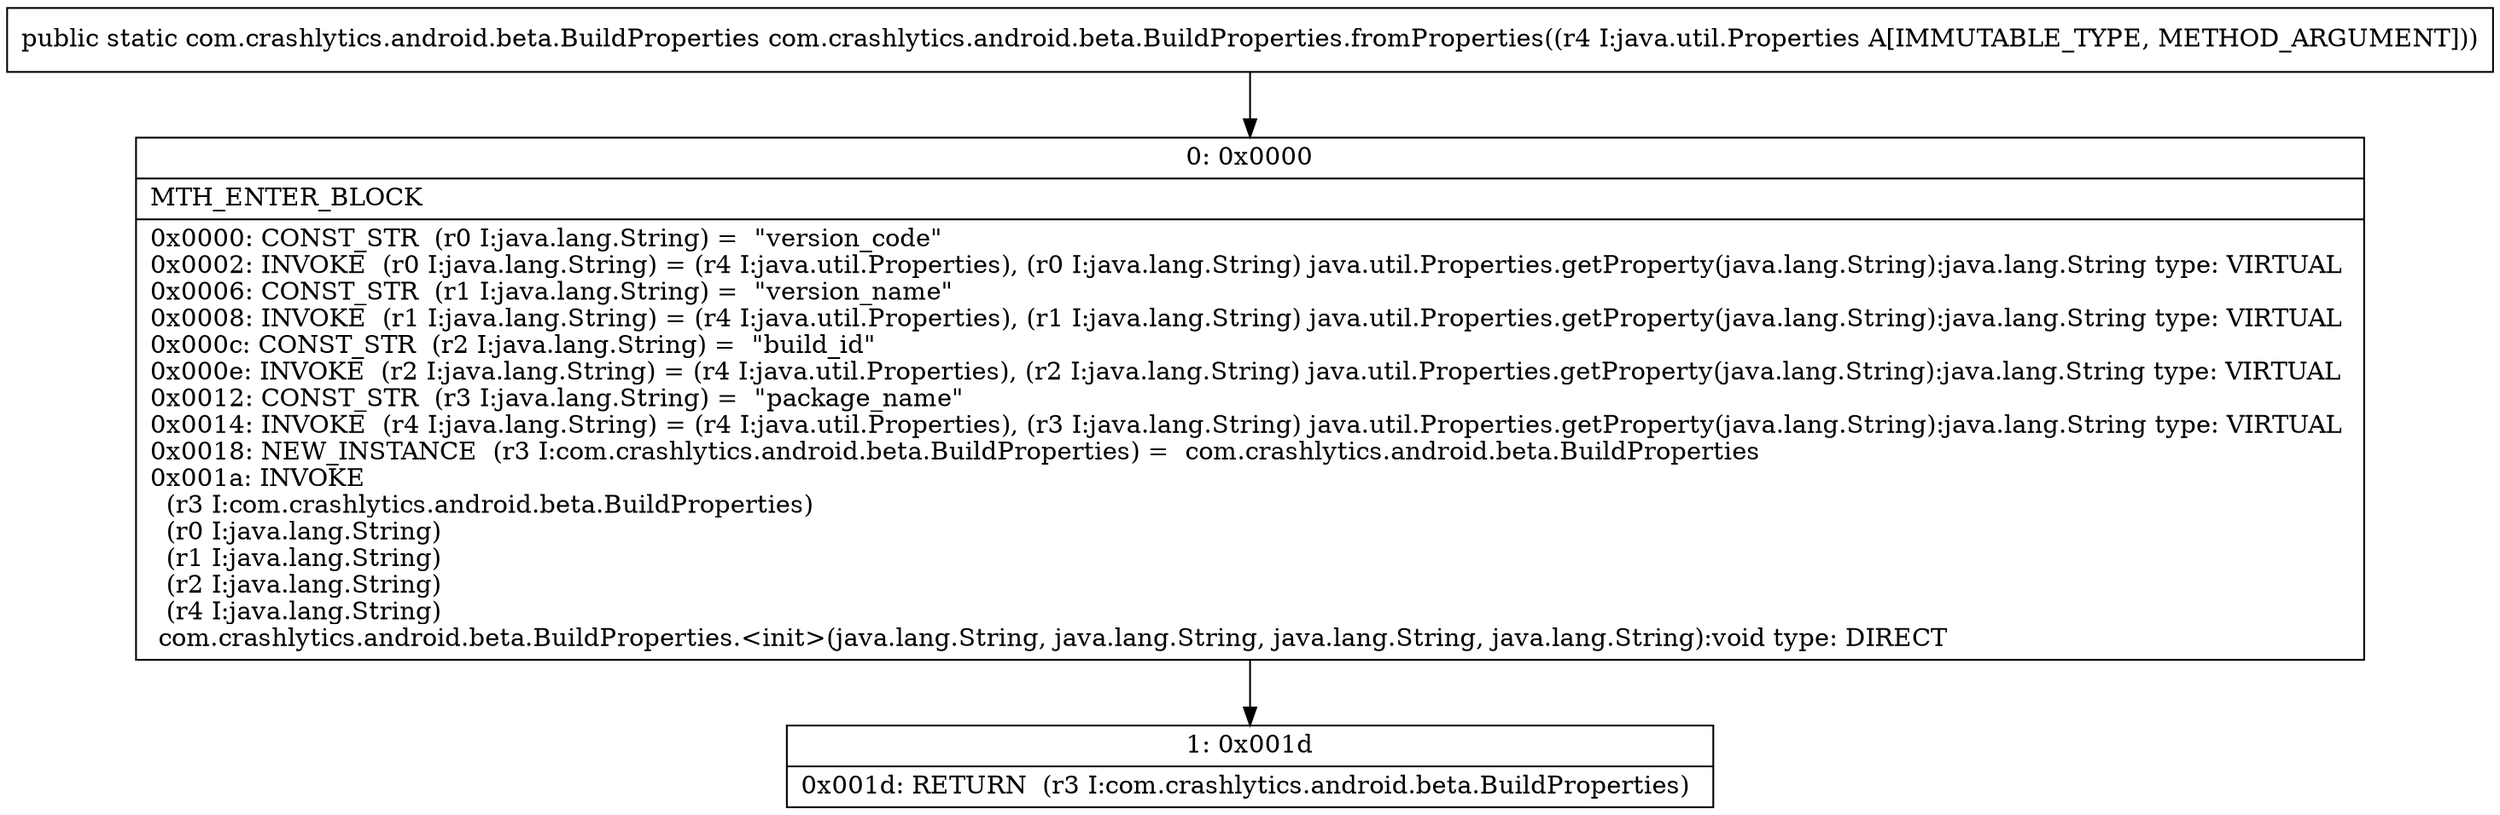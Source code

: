 digraph "CFG forcom.crashlytics.android.beta.BuildProperties.fromProperties(Ljava\/util\/Properties;)Lcom\/crashlytics\/android\/beta\/BuildProperties;" {
Node_0 [shape=record,label="{0\:\ 0x0000|MTH_ENTER_BLOCK\l|0x0000: CONST_STR  (r0 I:java.lang.String) =  \"version_code\" \l0x0002: INVOKE  (r0 I:java.lang.String) = (r4 I:java.util.Properties), (r0 I:java.lang.String) java.util.Properties.getProperty(java.lang.String):java.lang.String type: VIRTUAL \l0x0006: CONST_STR  (r1 I:java.lang.String) =  \"version_name\" \l0x0008: INVOKE  (r1 I:java.lang.String) = (r4 I:java.util.Properties), (r1 I:java.lang.String) java.util.Properties.getProperty(java.lang.String):java.lang.String type: VIRTUAL \l0x000c: CONST_STR  (r2 I:java.lang.String) =  \"build_id\" \l0x000e: INVOKE  (r2 I:java.lang.String) = (r4 I:java.util.Properties), (r2 I:java.lang.String) java.util.Properties.getProperty(java.lang.String):java.lang.String type: VIRTUAL \l0x0012: CONST_STR  (r3 I:java.lang.String) =  \"package_name\" \l0x0014: INVOKE  (r4 I:java.lang.String) = (r4 I:java.util.Properties), (r3 I:java.lang.String) java.util.Properties.getProperty(java.lang.String):java.lang.String type: VIRTUAL \l0x0018: NEW_INSTANCE  (r3 I:com.crashlytics.android.beta.BuildProperties) =  com.crashlytics.android.beta.BuildProperties \l0x001a: INVOKE  \l  (r3 I:com.crashlytics.android.beta.BuildProperties)\l  (r0 I:java.lang.String)\l  (r1 I:java.lang.String)\l  (r2 I:java.lang.String)\l  (r4 I:java.lang.String)\l com.crashlytics.android.beta.BuildProperties.\<init\>(java.lang.String, java.lang.String, java.lang.String, java.lang.String):void type: DIRECT \l}"];
Node_1 [shape=record,label="{1\:\ 0x001d|0x001d: RETURN  (r3 I:com.crashlytics.android.beta.BuildProperties) \l}"];
MethodNode[shape=record,label="{public static com.crashlytics.android.beta.BuildProperties com.crashlytics.android.beta.BuildProperties.fromProperties((r4 I:java.util.Properties A[IMMUTABLE_TYPE, METHOD_ARGUMENT])) }"];
MethodNode -> Node_0;
Node_0 -> Node_1;
}

